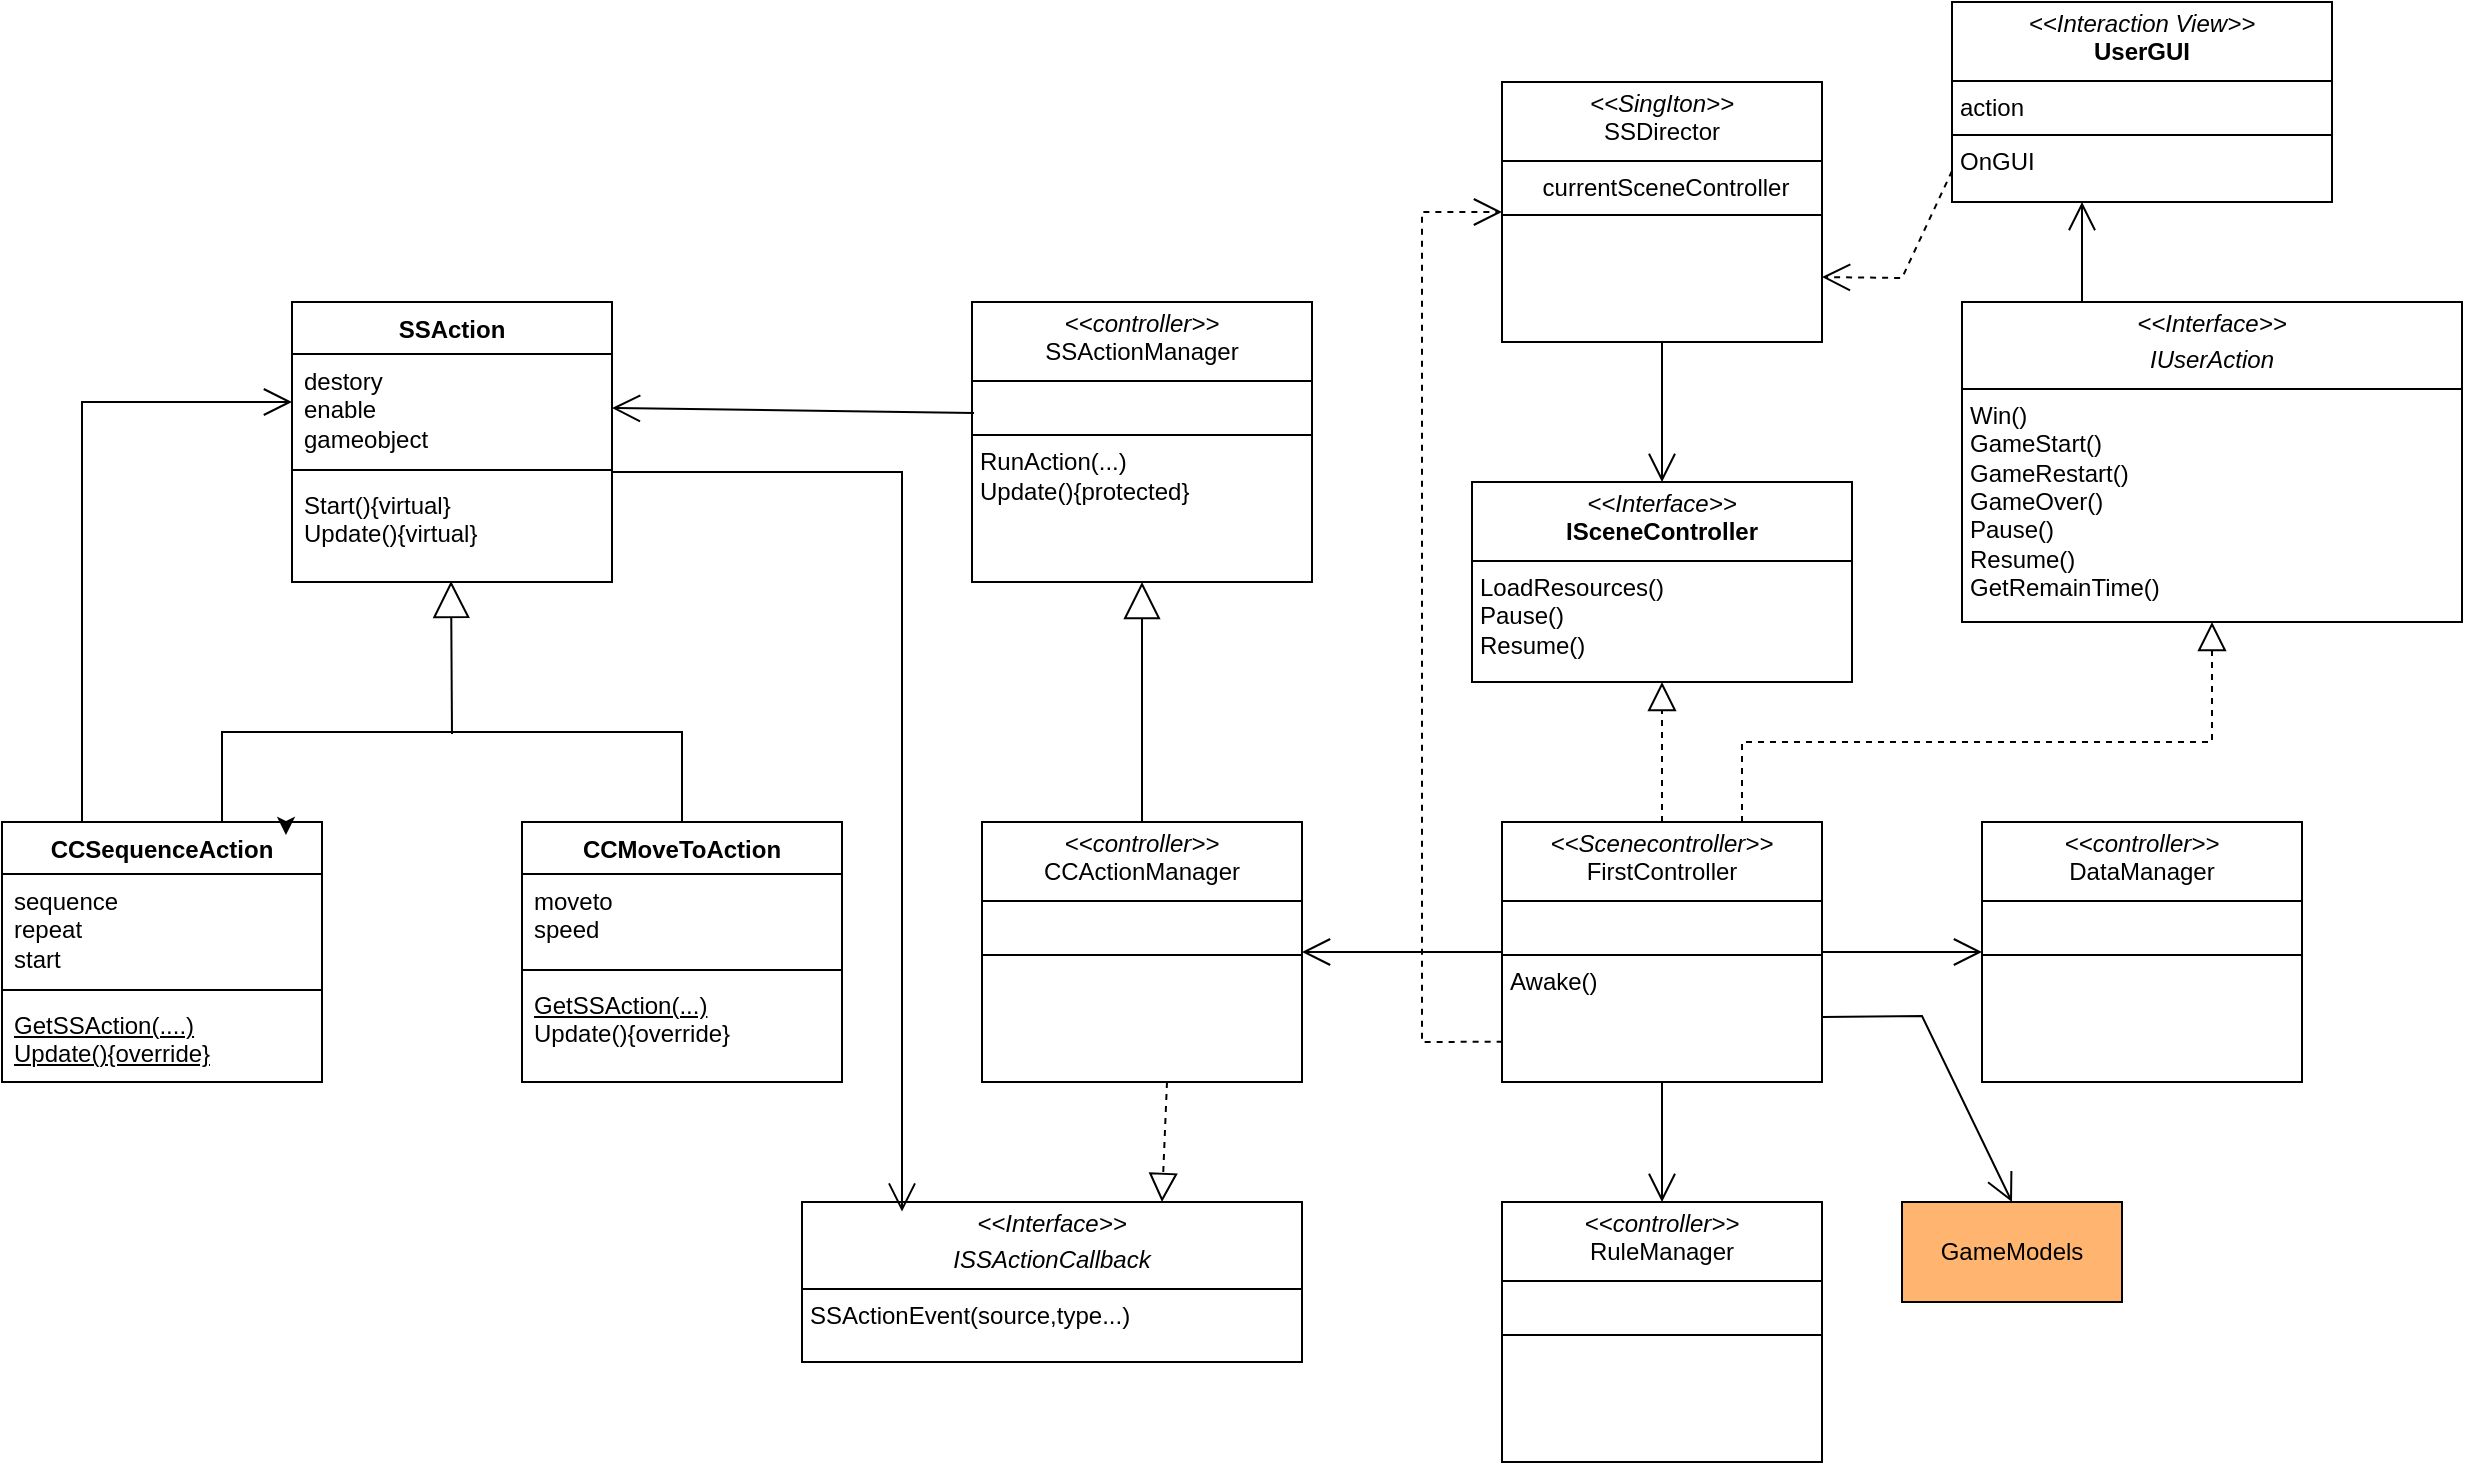 <mxfile version="24.6.4" type="device">
  <diagram id="C5RBs43oDa-KdzZeNtuy" name="Page-1">
    <mxGraphModel dx="1590" dy="1175" grid="1" gridSize="10" guides="1" tooltips="1" connect="1" arrows="1" fold="1" page="1" pageScale="1" pageWidth="827" pageHeight="1169" math="0" shadow="0">
      <root>
        <mxCell id="WIyWlLk6GJQsqaUBKTNV-0" />
        <mxCell id="WIyWlLk6GJQsqaUBKTNV-1" parent="WIyWlLk6GJQsqaUBKTNV-0" />
        <mxCell id="T_vcveIWu39NBkllHZ60-0" value="SSAction" style="swimlane;fontStyle=1;align=center;verticalAlign=top;childLayout=stackLayout;horizontal=1;startSize=26;horizontalStack=0;resizeParent=1;resizeParentMax=0;resizeLast=0;collapsible=1;marginBottom=0;whiteSpace=wrap;html=1;" vertex="1" parent="WIyWlLk6GJQsqaUBKTNV-1">
          <mxGeometry x="295" y="260" width="160" height="140" as="geometry">
            <mxRectangle x="360" y="110" width="90" height="30" as="alternateBounds" />
          </mxGeometry>
        </mxCell>
        <mxCell id="T_vcveIWu39NBkllHZ60-1" value="destory&lt;div&gt;enable&lt;/div&gt;&lt;div&gt;gameobject&lt;/div&gt;" style="text;strokeColor=none;fillColor=none;align=left;verticalAlign=top;spacingLeft=4;spacingRight=4;overflow=hidden;rotatable=0;points=[[0,0.5],[1,0.5]];portConstraint=eastwest;whiteSpace=wrap;html=1;" vertex="1" parent="T_vcveIWu39NBkllHZ60-0">
          <mxGeometry y="26" width="160" height="54" as="geometry" />
        </mxCell>
        <mxCell id="T_vcveIWu39NBkllHZ60-2" value="" style="line;strokeWidth=1;fillColor=none;align=left;verticalAlign=middle;spacingTop=-1;spacingLeft=3;spacingRight=3;rotatable=0;labelPosition=right;points=[];portConstraint=eastwest;strokeColor=inherit;" vertex="1" parent="T_vcveIWu39NBkllHZ60-0">
          <mxGeometry y="80" width="160" height="8" as="geometry" />
        </mxCell>
        <mxCell id="T_vcveIWu39NBkllHZ60-3" value="Start(){virtual}&lt;div&gt;Update(){virtual}&lt;/div&gt;" style="text;strokeColor=none;fillColor=none;align=left;verticalAlign=top;spacingLeft=4;spacingRight=4;overflow=hidden;rotatable=0;points=[[0,0.5],[1,0.5]];portConstraint=eastwest;whiteSpace=wrap;html=1;" vertex="1" parent="T_vcveIWu39NBkllHZ60-0">
          <mxGeometry y="88" width="160" height="52" as="geometry" />
        </mxCell>
        <mxCell id="T_vcveIWu39NBkllHZ60-4" value="CCSequenceAction" style="swimlane;fontStyle=1;align=center;verticalAlign=top;childLayout=stackLayout;horizontal=1;startSize=26;horizontalStack=0;resizeParent=1;resizeParentMax=0;resizeLast=0;collapsible=1;marginBottom=0;whiteSpace=wrap;html=1;" vertex="1" parent="WIyWlLk6GJQsqaUBKTNV-1">
          <mxGeometry x="150" y="520" width="160" height="130" as="geometry" />
        </mxCell>
        <mxCell id="T_vcveIWu39NBkllHZ60-5" value="sequence&lt;div&gt;repeat&lt;/div&gt;&lt;div&gt;start&lt;/div&gt;" style="text;strokeColor=none;fillColor=none;align=left;verticalAlign=top;spacingLeft=4;spacingRight=4;overflow=hidden;rotatable=0;points=[[0,0.5],[1,0.5]];portConstraint=eastwest;whiteSpace=wrap;html=1;" vertex="1" parent="T_vcveIWu39NBkllHZ60-4">
          <mxGeometry y="26" width="160" height="54" as="geometry" />
        </mxCell>
        <mxCell id="T_vcveIWu39NBkllHZ60-6" value="" style="line;strokeWidth=1;fillColor=none;align=left;verticalAlign=middle;spacingTop=-1;spacingLeft=3;spacingRight=3;rotatable=0;labelPosition=right;points=[];portConstraint=eastwest;strokeColor=inherit;" vertex="1" parent="T_vcveIWu39NBkllHZ60-4">
          <mxGeometry y="80" width="160" height="8" as="geometry" />
        </mxCell>
        <mxCell id="T_vcveIWu39NBkllHZ60-7" value="&lt;u&gt;GetSSAction(....)&lt;/u&gt;&lt;div&gt;&lt;u&gt;Update(){override}&lt;/u&gt;&lt;/div&gt;" style="text;strokeColor=none;fillColor=none;align=left;verticalAlign=top;spacingLeft=4;spacingRight=4;overflow=hidden;rotatable=0;points=[[0,0.5],[1,0.5]];portConstraint=eastwest;whiteSpace=wrap;html=1;" vertex="1" parent="T_vcveIWu39NBkllHZ60-4">
          <mxGeometry y="88" width="160" height="42" as="geometry" />
        </mxCell>
        <mxCell id="T_vcveIWu39NBkllHZ60-8" value="CCMoveToAction" style="swimlane;fontStyle=1;align=center;verticalAlign=top;childLayout=stackLayout;horizontal=1;startSize=26;horizontalStack=0;resizeParent=1;resizeParentMax=0;resizeLast=0;collapsible=1;marginBottom=0;whiteSpace=wrap;html=1;" vertex="1" parent="WIyWlLk6GJQsqaUBKTNV-1">
          <mxGeometry x="410" y="520" width="160" height="130" as="geometry" />
        </mxCell>
        <mxCell id="T_vcveIWu39NBkllHZ60-9" value="moveto&lt;div&gt;speed&lt;/div&gt;" style="text;strokeColor=none;fillColor=none;align=left;verticalAlign=top;spacingLeft=4;spacingRight=4;overflow=hidden;rotatable=0;points=[[0,0.5],[1,0.5]];portConstraint=eastwest;whiteSpace=wrap;html=1;" vertex="1" parent="T_vcveIWu39NBkllHZ60-8">
          <mxGeometry y="26" width="160" height="44" as="geometry" />
        </mxCell>
        <mxCell id="T_vcveIWu39NBkllHZ60-10" value="" style="line;strokeWidth=1;fillColor=none;align=left;verticalAlign=middle;spacingTop=-1;spacingLeft=3;spacingRight=3;rotatable=0;labelPosition=right;points=[];portConstraint=eastwest;strokeColor=inherit;" vertex="1" parent="T_vcveIWu39NBkllHZ60-8">
          <mxGeometry y="70" width="160" height="8" as="geometry" />
        </mxCell>
        <mxCell id="T_vcveIWu39NBkllHZ60-11" value="&lt;u&gt;GetSSAction(...)&lt;/u&gt;&lt;div&gt;Update(){override}&lt;/div&gt;" style="text;strokeColor=none;fillColor=none;align=left;verticalAlign=top;spacingLeft=4;spacingRight=4;overflow=hidden;rotatable=0;points=[[0,0.5],[1,0.5]];portConstraint=eastwest;whiteSpace=wrap;html=1;" vertex="1" parent="T_vcveIWu39NBkllHZ60-8">
          <mxGeometry y="78" width="160" height="52" as="geometry" />
        </mxCell>
        <mxCell id="T_vcveIWu39NBkllHZ60-14" value="&lt;p style=&quot;margin:0px;margin-top:4px;text-align:center;&quot;&gt;&lt;i&gt;&amp;lt;&amp;lt;Interface&amp;gt;&amp;gt;&lt;/i&gt;&lt;/p&gt;&lt;p style=&quot;margin:0px;margin-top:4px;text-align:center;&quot;&gt;&lt;i&gt;ISSActionCallback&lt;/i&gt;&lt;/p&gt;&lt;hr size=&quot;1&quot; style=&quot;border-style:solid;&quot;&gt;&lt;p style=&quot;margin:0px;margin-left:4px;&quot;&gt;SSActionEvent(source,type...)&lt;/p&gt;&lt;p style=&quot;margin:0px;margin-left:4px;&quot;&gt;&lt;br&gt;&lt;/p&gt;&lt;p style=&quot;margin:0px;margin-left:4px;&quot;&gt;&lt;br&gt;&lt;/p&gt;" style="verticalAlign=top;align=left;overflow=fill;html=1;whiteSpace=wrap;" vertex="1" parent="WIyWlLk6GJQsqaUBKTNV-1">
          <mxGeometry x="550" y="710" width="250" height="80" as="geometry" />
        </mxCell>
        <mxCell id="T_vcveIWu39NBkllHZ60-15" value="&lt;p style=&quot;margin:0px;margin-top:4px;text-align:center;&quot;&gt;&lt;i&gt;&amp;lt;&amp;lt;controller&amp;gt;&amp;gt;&lt;/i&gt;&lt;br&gt;CCActionManager&lt;/p&gt;&lt;hr size=&quot;1&quot; style=&quot;border-style:solid;&quot;&gt;&lt;p style=&quot;margin:0px;margin-left:4px;&quot;&gt;&lt;br&gt;&lt;/p&gt;&lt;hr size=&quot;1&quot; style=&quot;border-style:solid;&quot;&gt;&lt;p style=&quot;margin:0px;margin-left:4px;&quot;&gt;&lt;br&gt;&lt;/p&gt;" style="verticalAlign=top;align=left;overflow=fill;html=1;whiteSpace=wrap;" vertex="1" parent="WIyWlLk6GJQsqaUBKTNV-1">
          <mxGeometry x="640" y="520" width="160" height="130" as="geometry" />
        </mxCell>
        <mxCell id="T_vcveIWu39NBkllHZ60-16" value="&lt;p style=&quot;margin:0px;margin-top:4px;text-align:center;&quot;&gt;&lt;i&gt;&amp;lt;&amp;lt;Scenecontroller&amp;gt;&amp;gt;&lt;/i&gt;&lt;br&gt;FirstController&lt;/p&gt;&lt;hr size=&quot;1&quot; style=&quot;border-style:solid;&quot;&gt;&lt;p style=&quot;margin:0px;margin-left:4px;&quot;&gt;&lt;span style=&quot;white-space: pre;&quot;&gt;&#x9;&lt;/span&gt;&lt;br&gt;&lt;/p&gt;&lt;hr size=&quot;1&quot; style=&quot;border-style:solid;&quot;&gt;&lt;p style=&quot;margin:0px;margin-left:4px;&quot;&gt;Awake()&lt;/p&gt;" style="verticalAlign=top;align=left;overflow=fill;html=1;whiteSpace=wrap;" vertex="1" parent="WIyWlLk6GJQsqaUBKTNV-1">
          <mxGeometry x="900" y="520" width="160" height="130" as="geometry" />
        </mxCell>
        <mxCell id="T_vcveIWu39NBkllHZ60-17" value="&lt;p style=&quot;margin:0px;margin-top:4px;text-align:center;&quot;&gt;&lt;i&gt;&amp;lt;&amp;lt;controller&amp;gt;&amp;gt;&lt;/i&gt;&lt;br&gt;SSActionManager&lt;/p&gt;&lt;hr size=&quot;1&quot; style=&quot;border-style:solid;&quot;&gt;&lt;p style=&quot;margin:0px;margin-left:4px;&quot;&gt;&lt;span style=&quot;white-space: pre;&quot;&gt;&#x9;&lt;/span&gt;&lt;br&gt;&lt;/p&gt;&lt;hr size=&quot;1&quot; style=&quot;border-style:solid;&quot;&gt;&lt;p style=&quot;margin:0px;margin-left:4px;&quot;&gt;RunAction(...)&lt;/p&gt;&lt;p style=&quot;margin:0px;margin-left:4px;&quot;&gt;Update(){protected}&lt;/p&gt;" style="verticalAlign=top;align=left;overflow=fill;html=1;whiteSpace=wrap;" vertex="1" parent="WIyWlLk6GJQsqaUBKTNV-1">
          <mxGeometry x="635" y="260" width="170" height="140" as="geometry" />
        </mxCell>
        <mxCell id="T_vcveIWu39NBkllHZ60-18" value="" style="shape=partialRectangle;whiteSpace=wrap;html=1;bottom=1;right=1;left=1;top=0;fillColor=none;routingCenterX=-0.5;direction=west;" vertex="1" parent="WIyWlLk6GJQsqaUBKTNV-1">
          <mxGeometry x="260" y="475" width="230" height="45" as="geometry" />
        </mxCell>
        <mxCell id="T_vcveIWu39NBkllHZ60-19" value="" style="endArrow=block;endSize=16;endFill=0;html=1;rounded=0;entryX=0.497;entryY=0.99;entryDx=0;entryDy=0;entryPerimeter=0;exitX=0.5;exitY=1;exitDx=0;exitDy=0;" edge="1" parent="WIyWlLk6GJQsqaUBKTNV-1" target="T_vcveIWu39NBkllHZ60-3">
          <mxGeometry width="160" relative="1" as="geometry">
            <mxPoint x="375" y="475.98" as="sourcePoint" />
            <mxPoint x="356" y="400" as="targetPoint" />
          </mxGeometry>
        </mxCell>
        <mxCell id="T_vcveIWu39NBkllHZ60-22" value="" style="endArrow=block;endSize=16;endFill=0;html=1;rounded=0;exitX=0.5;exitY=0;exitDx=0;exitDy=0;entryX=0.5;entryY=1;entryDx=0;entryDy=0;" edge="1" parent="WIyWlLk6GJQsqaUBKTNV-1" source="T_vcveIWu39NBkllHZ60-15" target="T_vcveIWu39NBkllHZ60-17">
          <mxGeometry width="160" relative="1" as="geometry">
            <mxPoint x="520" y="550" as="sourcePoint" />
            <mxPoint x="680" y="550" as="targetPoint" />
          </mxGeometry>
        </mxCell>
        <mxCell id="T_vcveIWu39NBkllHZ60-24" value="" style="endArrow=block;dashed=1;endFill=0;endSize=12;html=1;rounded=0;exitX=0.5;exitY=1;exitDx=0;exitDy=0;entryX=0.75;entryY=0;entryDx=0;entryDy=0;" edge="1" parent="WIyWlLk6GJQsqaUBKTNV-1">
          <mxGeometry width="160" relative="1" as="geometry">
            <mxPoint x="732.5" y="650" as="sourcePoint" />
            <mxPoint x="730" y="710" as="targetPoint" />
          </mxGeometry>
        </mxCell>
        <mxCell id="T_vcveIWu39NBkllHZ60-28" value="" style="endArrow=open;endFill=1;endSize=12;html=1;rounded=0;exitX=0.25;exitY=0;exitDx=0;exitDy=0;" edge="1" parent="WIyWlLk6GJQsqaUBKTNV-1" source="T_vcveIWu39NBkllHZ60-4">
          <mxGeometry width="160" relative="1" as="geometry">
            <mxPoint x="135" y="310" as="sourcePoint" />
            <mxPoint x="295" y="310" as="targetPoint" />
            <Array as="points">
              <mxPoint x="190" y="310" />
            </Array>
          </mxGeometry>
        </mxCell>
        <mxCell id="T_vcveIWu39NBkllHZ60-29" style="edgeStyle=orthogonalEdgeStyle;rounded=0;orthogonalLoop=1;jettySize=auto;html=1;exitX=1;exitY=0;exitDx=0;exitDy=0;entryX=0.861;entryY=-0.144;entryDx=0;entryDy=0;entryPerimeter=0;" edge="1" parent="WIyWlLk6GJQsqaUBKTNV-1" source="T_vcveIWu39NBkllHZ60-18" target="T_vcveIWu39NBkllHZ60-18">
          <mxGeometry relative="1" as="geometry" />
        </mxCell>
        <mxCell id="T_vcveIWu39NBkllHZ60-31" value="" style="endArrow=open;endFill=1;endSize=12;html=1;rounded=0;exitX=0.006;exitY=0.396;exitDx=0;exitDy=0;exitPerimeter=0;entryX=1;entryY=0.5;entryDx=0;entryDy=0;" edge="1" parent="WIyWlLk6GJQsqaUBKTNV-1" source="T_vcveIWu39NBkllHZ60-17" target="T_vcveIWu39NBkllHZ60-1">
          <mxGeometry width="160" relative="1" as="geometry">
            <mxPoint x="630" y="313" as="sourcePoint" />
            <mxPoint x="520" y="310" as="targetPoint" />
          </mxGeometry>
        </mxCell>
        <mxCell id="T_vcveIWu39NBkllHZ60-32" value="" style="endArrow=open;endFill=1;endSize=12;html=1;rounded=0;exitX=1.003;exitY=-0.058;exitDx=0;exitDy=0;exitPerimeter=0;entryX=0.2;entryY=0.06;entryDx=0;entryDy=0;entryPerimeter=0;" edge="1" parent="WIyWlLk6GJQsqaUBKTNV-1" source="T_vcveIWu39NBkllHZ60-3" target="T_vcveIWu39NBkllHZ60-14">
          <mxGeometry width="160" relative="1" as="geometry">
            <mxPoint x="490" y="430" as="sourcePoint" />
            <mxPoint x="650" y="430" as="targetPoint" />
            <Array as="points">
              <mxPoint x="600" y="345" />
            </Array>
          </mxGeometry>
        </mxCell>
        <mxCell id="T_vcveIWu39NBkllHZ60-33" value="" style="endArrow=open;endFill=1;endSize=12;html=1;rounded=0;entryX=1;entryY=0.5;entryDx=0;entryDy=0;exitX=0;exitY=0.5;exitDx=0;exitDy=0;" edge="1" parent="WIyWlLk6GJQsqaUBKTNV-1" source="T_vcveIWu39NBkllHZ60-16" target="T_vcveIWu39NBkllHZ60-15">
          <mxGeometry width="160" relative="1" as="geometry">
            <mxPoint x="850" y="760" as="sourcePoint" />
            <mxPoint x="1010" y="760" as="targetPoint" />
          </mxGeometry>
        </mxCell>
        <mxCell id="T_vcveIWu39NBkllHZ60-39" value="&lt;p style=&quot;margin:0px;margin-top:4px;text-align:center;&quot;&gt;&lt;i&gt;&amp;lt;&amp;lt;controller&amp;gt;&amp;gt;&lt;/i&gt;&lt;br&gt;DataManager&lt;/p&gt;&lt;hr size=&quot;1&quot; style=&quot;border-style:solid;&quot;&gt;&lt;p style=&quot;margin:0px;margin-left:4px;&quot;&gt;&lt;br&gt;&lt;/p&gt;&lt;hr size=&quot;1&quot; style=&quot;border-style:solid;&quot;&gt;&lt;p style=&quot;margin:0px;margin-left:4px;&quot;&gt;&lt;br&gt;&lt;/p&gt;" style="verticalAlign=top;align=left;overflow=fill;html=1;whiteSpace=wrap;" vertex="1" parent="WIyWlLk6GJQsqaUBKTNV-1">
          <mxGeometry x="1140" y="520" width="160" height="130" as="geometry" />
        </mxCell>
        <mxCell id="T_vcveIWu39NBkllHZ60-40" value="&lt;p style=&quot;margin:0px;margin-top:4px;text-align:center;&quot;&gt;&lt;i&gt;&amp;lt;&amp;lt;controller&amp;gt;&amp;gt;&lt;/i&gt;&lt;br&gt;RuleManager&lt;/p&gt;&lt;hr size=&quot;1&quot; style=&quot;border-style:solid;&quot;&gt;&lt;p style=&quot;margin:0px;margin-left:4px;&quot;&gt;&lt;br&gt;&lt;/p&gt;&lt;hr size=&quot;1&quot; style=&quot;border-style:solid;&quot;&gt;&lt;p style=&quot;margin:0px;margin-left:4px;&quot;&gt;&lt;br&gt;&lt;/p&gt;" style="verticalAlign=top;align=left;overflow=fill;html=1;whiteSpace=wrap;" vertex="1" parent="WIyWlLk6GJQsqaUBKTNV-1">
          <mxGeometry x="900" y="710" width="160" height="130" as="geometry" />
        </mxCell>
        <mxCell id="T_vcveIWu39NBkllHZ60-41" value="" style="endArrow=open;endFill=1;endSize=12;html=1;rounded=0;exitX=1;exitY=0.5;exitDx=0;exitDy=0;entryX=0;entryY=0.5;entryDx=0;entryDy=0;" edge="1" parent="WIyWlLk6GJQsqaUBKTNV-1" source="T_vcveIWu39NBkllHZ60-16" target="T_vcveIWu39NBkllHZ60-39">
          <mxGeometry width="160" relative="1" as="geometry">
            <mxPoint x="1090" y="650" as="sourcePoint" />
            <mxPoint x="1250" y="650" as="targetPoint" />
          </mxGeometry>
        </mxCell>
        <mxCell id="T_vcveIWu39NBkllHZ60-42" value="" style="endArrow=open;endFill=1;endSize=12;html=1;rounded=0;exitX=0.5;exitY=1;exitDx=0;exitDy=0;entryX=0.5;entryY=0;entryDx=0;entryDy=0;" edge="1" parent="WIyWlLk6GJQsqaUBKTNV-1" source="T_vcveIWu39NBkllHZ60-16" target="T_vcveIWu39NBkllHZ60-40">
          <mxGeometry width="160" relative="1" as="geometry">
            <mxPoint x="1130" y="690" as="sourcePoint" />
            <mxPoint x="1290" y="690" as="targetPoint" />
          </mxGeometry>
        </mxCell>
        <mxCell id="T_vcveIWu39NBkllHZ60-44" value="&lt;p style=&quot;margin:0px;margin-top:4px;text-align:center;&quot;&gt;&lt;i&gt;&amp;lt;&amp;lt;Interface&amp;gt;&amp;gt;&lt;/i&gt;&lt;/p&gt;&lt;p style=&quot;margin:0px;margin-top:4px;text-align:center;&quot;&gt;&lt;i&gt;IUserAction&lt;/i&gt;&lt;/p&gt;&lt;hr size=&quot;1&quot; style=&quot;border-style:solid;&quot;&gt;&lt;p style=&quot;margin:0px;margin-left:4px;&quot;&gt;Win()&lt;/p&gt;&lt;p style=&quot;margin:0px;margin-left:4px;&quot;&gt;&lt;span style=&quot;background-color: initial;&quot;&gt;GameStart()&lt;/span&gt;&lt;br&gt;&lt;/p&gt;&lt;p style=&quot;margin:0px;margin-left:4px;&quot;&gt;&lt;span style=&quot;background-color: initial;&quot;&gt;GameRestart()&lt;/span&gt;&lt;/p&gt;&lt;p style=&quot;margin:0px;margin-left:4px;&quot;&gt;GameOver()&lt;/p&gt;&lt;p style=&quot;margin:0px;margin-left:4px;&quot;&gt;Pause()&lt;/p&gt;&lt;p style=&quot;margin:0px;margin-left:4px;&quot;&gt;Resume()&lt;/p&gt;&lt;p style=&quot;margin:0px;margin-left:4px;&quot;&gt;GetRemainTime()&lt;/p&gt;" style="verticalAlign=top;align=left;overflow=fill;html=1;whiteSpace=wrap;" vertex="1" parent="WIyWlLk6GJQsqaUBKTNV-1">
          <mxGeometry x="1130" y="260" width="250" height="160" as="geometry" />
        </mxCell>
        <mxCell id="T_vcveIWu39NBkllHZ60-47" value="&lt;p style=&quot;margin:0px;margin-top:4px;text-align:center;&quot;&gt;&lt;i&gt;&amp;lt;&amp;lt;Interaction View&amp;gt;&amp;gt;&lt;/i&gt;&lt;br&gt;&lt;b&gt;UserGUI&lt;/b&gt;&lt;/p&gt;&lt;hr size=&quot;1&quot; style=&quot;border-style:solid;&quot;&gt;&lt;p style=&quot;margin:0px;margin-left:4px;&quot;&gt;action&lt;/p&gt;&lt;hr size=&quot;1&quot; style=&quot;border-style:solid;&quot;&gt;&lt;p style=&quot;margin:0px;margin-left:4px;&quot;&gt;OnGUI&lt;/p&gt;" style="verticalAlign=top;align=left;overflow=fill;html=1;whiteSpace=wrap;" vertex="1" parent="WIyWlLk6GJQsqaUBKTNV-1">
          <mxGeometry x="1125" y="110" width="190" height="100" as="geometry" />
        </mxCell>
        <mxCell id="T_vcveIWu39NBkllHZ60-48" value="&lt;p style=&quot;margin:0px;margin-top:4px;text-align:center;&quot;&gt;&lt;i&gt;&amp;lt;&amp;lt;SingIton&amp;gt;&amp;gt;&lt;/i&gt;&lt;br&gt;SSDirector&lt;/p&gt;&lt;hr size=&quot;1&quot; style=&quot;border-style:solid;&quot;&gt;&lt;p style=&quot;text-align: center; margin: 0px 0px 0px 4px;&quot;&gt;currentSceneController&lt;br&gt;&lt;/p&gt;&lt;hr size=&quot;1&quot; style=&quot;border-style:solid;&quot;&gt;&lt;p style=&quot;margin:0px;margin-left:4px;&quot;&gt;&lt;br&gt;&lt;/p&gt;" style="verticalAlign=top;align=left;overflow=fill;html=1;whiteSpace=wrap;" vertex="1" parent="WIyWlLk6GJQsqaUBKTNV-1">
          <mxGeometry x="900" y="150" width="160" height="130" as="geometry" />
        </mxCell>
        <mxCell id="T_vcveIWu39NBkllHZ60-53" value="&lt;p style=&quot;margin:0px;margin-top:4px;text-align:center;&quot;&gt;&lt;i&gt;&amp;lt;&amp;lt;Interface&amp;gt;&amp;gt;&lt;/i&gt;&lt;br&gt;&lt;b&gt;ISceneController&lt;/b&gt;&lt;/p&gt;&lt;hr size=&quot;1&quot; style=&quot;border-style:solid;&quot;&gt;&lt;p style=&quot;margin:0px;margin-left:4px;&quot;&gt;LoadResources()&lt;/p&gt;&lt;p style=&quot;margin:0px;margin-left:4px;&quot;&gt;Pause()&lt;/p&gt;&lt;p style=&quot;margin:0px;margin-left:4px;&quot;&gt;Resume()&lt;br&gt;&lt;br&gt;&lt;/p&gt;&lt;p style=&quot;margin:0px;margin-left:4px;&quot;&gt;&lt;br&gt;&lt;/p&gt;" style="verticalAlign=top;align=left;overflow=fill;html=1;whiteSpace=wrap;" vertex="1" parent="WIyWlLk6GJQsqaUBKTNV-1">
          <mxGeometry x="885" y="350" width="190" height="100" as="geometry" />
        </mxCell>
        <mxCell id="T_vcveIWu39NBkllHZ60-54" value="GameModels" style="html=1;whiteSpace=wrap;fillColor=#FFB570;" vertex="1" parent="WIyWlLk6GJQsqaUBKTNV-1">
          <mxGeometry x="1100" y="710" width="110" height="50" as="geometry" />
        </mxCell>
        <mxCell id="T_vcveIWu39NBkllHZ60-55" value="" style="endArrow=open;endFill=1;endSize=12;html=1;rounded=0;exitX=1;exitY=0.75;exitDx=0;exitDy=0;entryX=0.5;entryY=0;entryDx=0;entryDy=0;" edge="1" parent="WIyWlLk6GJQsqaUBKTNV-1" source="T_vcveIWu39NBkllHZ60-16" target="T_vcveIWu39NBkllHZ60-54">
          <mxGeometry width="160" relative="1" as="geometry">
            <mxPoint x="1160" y="690" as="sourcePoint" />
            <mxPoint x="1320" y="690" as="targetPoint" />
            <Array as="points">
              <mxPoint x="1110" y="617" />
            </Array>
          </mxGeometry>
        </mxCell>
        <mxCell id="T_vcveIWu39NBkllHZ60-56" value="" style="endArrow=block;dashed=1;endFill=0;endSize=12;html=1;rounded=0;exitX=0.5;exitY=0;exitDx=0;exitDy=0;entryX=0.5;entryY=1;entryDx=0;entryDy=0;" edge="1" parent="WIyWlLk6GJQsqaUBKTNV-1" source="T_vcveIWu39NBkllHZ60-16" target="T_vcveIWu39NBkllHZ60-53">
          <mxGeometry width="160" relative="1" as="geometry">
            <mxPoint x="940" y="500" as="sourcePoint" />
            <mxPoint x="1100" y="500" as="targetPoint" />
          </mxGeometry>
        </mxCell>
        <mxCell id="T_vcveIWu39NBkllHZ60-57" value="" style="endArrow=block;dashed=1;endFill=0;endSize=12;html=1;rounded=0;entryX=0.5;entryY=1;entryDx=0;entryDy=0;exitX=0.75;exitY=0;exitDx=0;exitDy=0;" edge="1" parent="WIyWlLk6GJQsqaUBKTNV-1" source="T_vcveIWu39NBkllHZ60-16" target="T_vcveIWu39NBkllHZ60-44">
          <mxGeometry width="160" relative="1" as="geometry">
            <mxPoint x="1020" y="480" as="sourcePoint" />
            <mxPoint x="1210" y="480" as="targetPoint" />
            <Array as="points">
              <mxPoint x="1020" y="480" />
              <mxPoint x="1255" y="480" />
            </Array>
          </mxGeometry>
        </mxCell>
        <mxCell id="T_vcveIWu39NBkllHZ60-58" value="" style="endArrow=open;endFill=1;endSize=12;html=1;rounded=0;exitX=0.5;exitY=1;exitDx=0;exitDy=0;entryX=0.5;entryY=0;entryDx=0;entryDy=0;" edge="1" parent="WIyWlLk6GJQsqaUBKTNV-1" source="T_vcveIWu39NBkllHZ60-48" target="T_vcveIWu39NBkllHZ60-53">
          <mxGeometry width="160" relative="1" as="geometry">
            <mxPoint x="940" y="320" as="sourcePoint" />
            <mxPoint x="1100" y="320" as="targetPoint" />
          </mxGeometry>
        </mxCell>
        <mxCell id="T_vcveIWu39NBkllHZ60-59" value="" style="endArrow=open;endFill=1;endSize=12;html=1;rounded=0;" edge="1" parent="WIyWlLk6GJQsqaUBKTNV-1">
          <mxGeometry width="160" relative="1" as="geometry">
            <mxPoint x="1190" y="260" as="sourcePoint" />
            <mxPoint x="1190" y="210" as="targetPoint" />
          </mxGeometry>
        </mxCell>
        <mxCell id="T_vcveIWu39NBkllHZ60-60" value="" style="endArrow=open;endSize=12;dashed=1;html=1;rounded=0;entryX=0;entryY=0.5;entryDx=0;entryDy=0;exitX=0.002;exitY=0.845;exitDx=0;exitDy=0;exitPerimeter=0;" edge="1" parent="WIyWlLk6GJQsqaUBKTNV-1" source="T_vcveIWu39NBkllHZ60-16" target="T_vcveIWu39NBkllHZ60-48">
          <mxGeometry x="0.002" width="160" relative="1" as="geometry">
            <mxPoint x="860" y="600" as="sourcePoint" />
            <mxPoint x="860" y="200" as="targetPoint" />
            <Array as="points">
              <mxPoint x="860" y="630" />
              <mxPoint x="860" y="215" />
            </Array>
            <mxPoint as="offset" />
          </mxGeometry>
        </mxCell>
        <mxCell id="T_vcveIWu39NBkllHZ60-62" value="" style="endArrow=open;endSize=12;dashed=1;html=1;rounded=0;entryX=1;entryY=0.75;entryDx=0;entryDy=0;exitX=0;exitY=0.845;exitDx=0;exitDy=0;exitPerimeter=0;" edge="1" parent="WIyWlLk6GJQsqaUBKTNV-1" source="T_vcveIWu39NBkllHZ60-47" target="T_vcveIWu39NBkllHZ60-48">
          <mxGeometry width="160" relative="1" as="geometry">
            <mxPoint x="1030" y="80" as="sourcePoint" />
            <mxPoint x="1190" y="80" as="targetPoint" />
            <Array as="points">
              <mxPoint x="1100" y="248" />
            </Array>
          </mxGeometry>
        </mxCell>
      </root>
    </mxGraphModel>
  </diagram>
</mxfile>
